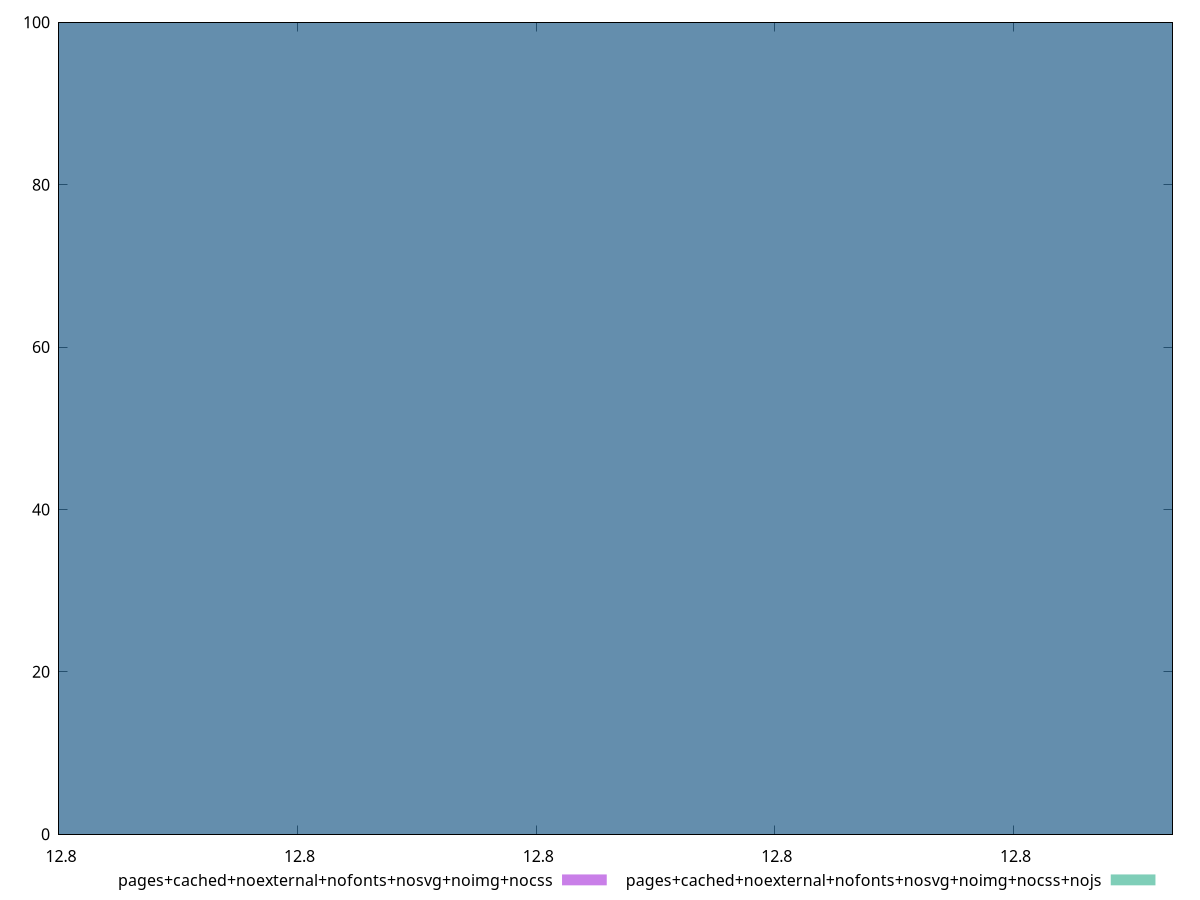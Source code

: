 reset
set terminal svg size 640, 500 enhanced background rgb 'white'
set output "reprap/estimated-input-latency/comparison/histogram/12_vs_13.svg"

$pagesCachedNoexternalNofontsNosvgNoimgNocss <<EOF
12.800000000000002 100
EOF

$pagesCachedNoexternalNofontsNosvgNoimgNocssNojs <<EOF
12.800000000000002 100
EOF

set key outside below
set boxwidth 2.4947348240831937e-14
set yrange [0:100]
set style fill transparent solid 0.5 noborder

plot \
  $pagesCachedNoexternalNofontsNosvgNoimgNocss title "pages+cached+noexternal+nofonts+nosvg+noimg+nocss" with boxes, \
  $pagesCachedNoexternalNofontsNosvgNoimgNocssNojs title "pages+cached+noexternal+nofonts+nosvg+noimg+nocss+nojs" with boxes, \


reset